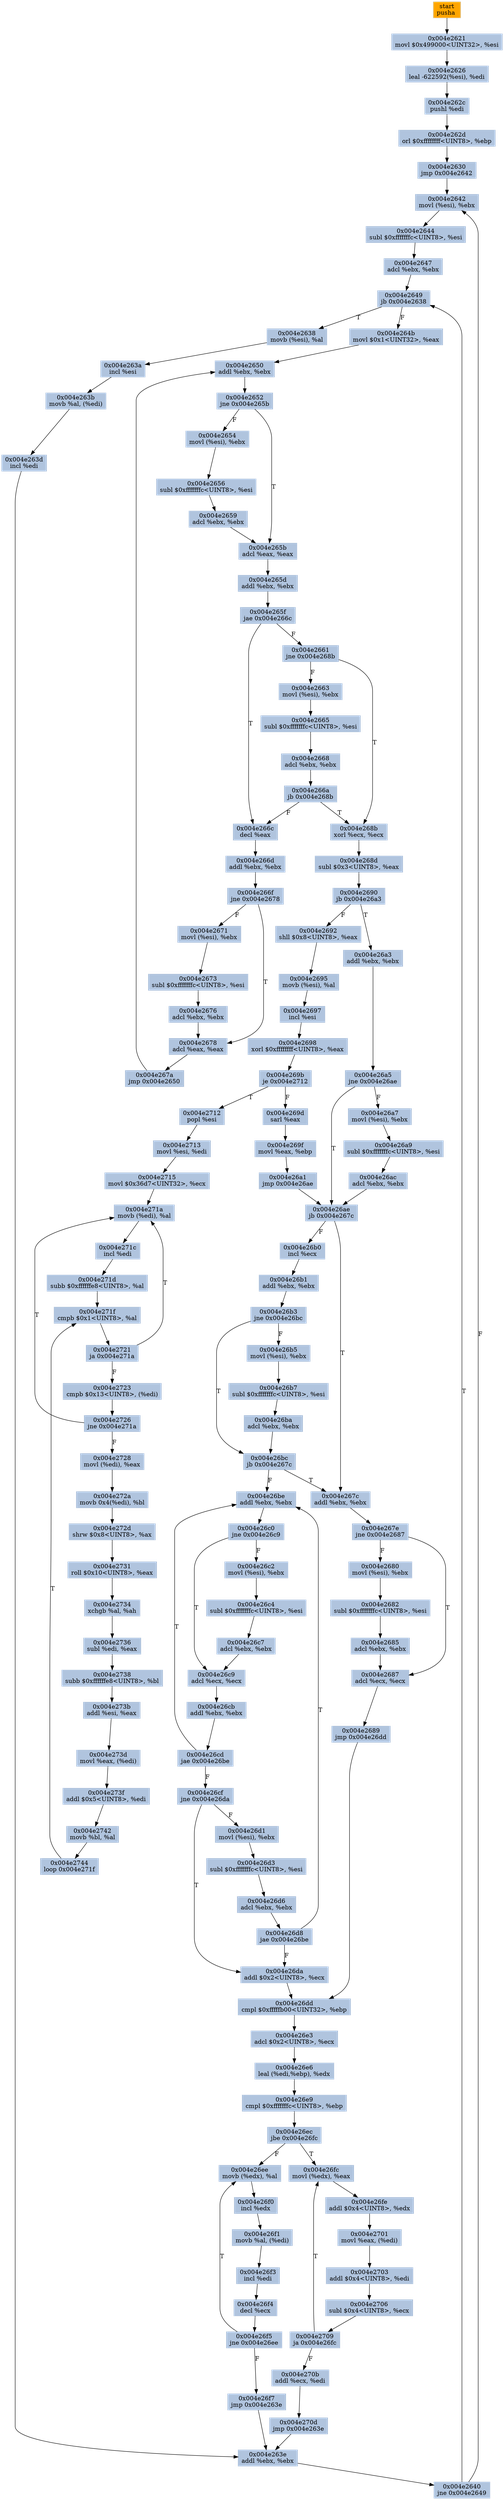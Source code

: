 digraph G {
node[shape=rectangle,style=filled,fillcolor=lightsteelblue,color=lightsteelblue]
bgcolor="transparent"
a0x004e2620pusha_[label="start\npusha ",color="lightgrey",fillcolor="orange"];
a0x004e2621movl_0x499000UINT32_esi[label="0x004e2621\nmovl $0x499000<UINT32>, %esi"];
a0x004e2626leal__622592esi__edi[label="0x004e2626\nleal -622592(%esi), %edi"];
a0x004e262cpushl_edi[label="0x004e262c\npushl %edi"];
a0x004e262dorl_0xffffffffUINT8_ebp[label="0x004e262d\norl $0xffffffff<UINT8>, %ebp"];
a0x004e2630jmp_0x004e2642[label="0x004e2630\njmp 0x004e2642"];
a0x004e2642movl_esi__ebx[label="0x004e2642\nmovl (%esi), %ebx"];
a0x004e2644subl_0xfffffffcUINT8_esi[label="0x004e2644\nsubl $0xfffffffc<UINT8>, %esi"];
a0x004e2647adcl_ebx_ebx[label="0x004e2647\nadcl %ebx, %ebx"];
a0x004e2649jb_0x004e2638[label="0x004e2649\njb 0x004e2638"];
a0x004e2638movb_esi__al[label="0x004e2638\nmovb (%esi), %al"];
a0x004e263aincl_esi[label="0x004e263a\nincl %esi"];
a0x004e263bmovb_al_edi_[label="0x004e263b\nmovb %al, (%edi)"];
a0x004e263dincl_edi[label="0x004e263d\nincl %edi"];
a0x004e263eaddl_ebx_ebx[label="0x004e263e\naddl %ebx, %ebx"];
a0x004e2640jne_0x004e2649[label="0x004e2640\njne 0x004e2649"];
a0x004e264bmovl_0x1UINT32_eax[label="0x004e264b\nmovl $0x1<UINT32>, %eax"];
a0x004e2650addl_ebx_ebx[label="0x004e2650\naddl %ebx, %ebx"];
a0x004e2652jne_0x004e265b[label="0x004e2652\njne 0x004e265b"];
a0x004e265badcl_eax_eax[label="0x004e265b\nadcl %eax, %eax"];
a0x004e265daddl_ebx_ebx[label="0x004e265d\naddl %ebx, %ebx"];
a0x004e265fjae_0x004e266c[label="0x004e265f\njae 0x004e266c"];
a0x004e2661jne_0x004e268b[label="0x004e2661\njne 0x004e268b"];
a0x004e268bxorl_ecx_ecx[label="0x004e268b\nxorl %ecx, %ecx"];
a0x004e268dsubl_0x3UINT8_eax[label="0x004e268d\nsubl $0x3<UINT8>, %eax"];
a0x004e2690jb_0x004e26a3[label="0x004e2690\njb 0x004e26a3"];
a0x004e26a3addl_ebx_ebx[label="0x004e26a3\naddl %ebx, %ebx"];
a0x004e26a5jne_0x004e26ae[label="0x004e26a5\njne 0x004e26ae"];
a0x004e26aejb_0x004e267c[label="0x004e26ae\njb 0x004e267c"];
a0x004e267caddl_ebx_ebx[label="0x004e267c\naddl %ebx, %ebx"];
a0x004e267ejne_0x004e2687[label="0x004e267e\njne 0x004e2687"];
a0x004e2687adcl_ecx_ecx[label="0x004e2687\nadcl %ecx, %ecx"];
a0x004e2689jmp_0x004e26dd[label="0x004e2689\njmp 0x004e26dd"];
a0x004e26ddcmpl_0xfffffb00UINT32_ebp[label="0x004e26dd\ncmpl $0xfffffb00<UINT32>, %ebp"];
a0x004e26e3adcl_0x2UINT8_ecx[label="0x004e26e3\nadcl $0x2<UINT8>, %ecx"];
a0x004e26e6leal_ediebp__edx[label="0x004e26e6\nleal (%edi,%ebp), %edx"];
a0x004e26e9cmpl_0xfffffffcUINT8_ebp[label="0x004e26e9\ncmpl $0xfffffffc<UINT8>, %ebp"];
a0x004e26ecjbe_0x004e26fc[label="0x004e26ec\njbe 0x004e26fc"];
a0x004e26eemovb_edx__al[label="0x004e26ee\nmovb (%edx), %al"];
a0x004e26f0incl_edx[label="0x004e26f0\nincl %edx"];
a0x004e26f1movb_al_edi_[label="0x004e26f1\nmovb %al, (%edi)"];
a0x004e26f3incl_edi[label="0x004e26f3\nincl %edi"];
a0x004e26f4decl_ecx[label="0x004e26f4\ndecl %ecx"];
a0x004e26f5jne_0x004e26ee[label="0x004e26f5\njne 0x004e26ee"];
a0x004e26f7jmp_0x004e263e[label="0x004e26f7\njmp 0x004e263e"];
a0x004e2692shll_0x8UINT8_eax[label="0x004e2692\nshll $0x8<UINT8>, %eax"];
a0x004e2695movb_esi__al[label="0x004e2695\nmovb (%esi), %al"];
a0x004e2697incl_esi[label="0x004e2697\nincl %esi"];
a0x004e2698xorl_0xffffffffUINT8_eax[label="0x004e2698\nxorl $0xffffffff<UINT8>, %eax"];
a0x004e269bje_0x004e2712[label="0x004e269b\nje 0x004e2712"];
a0x004e269dsarl_eax[label="0x004e269d\nsarl %eax"];
a0x004e269fmovl_eax_ebp[label="0x004e269f\nmovl %eax, %ebp"];
a0x004e26a1jmp_0x004e26ae[label="0x004e26a1\njmp 0x004e26ae"];
a0x004e26fcmovl_edx__eax[label="0x004e26fc\nmovl (%edx), %eax"];
a0x004e26feaddl_0x4UINT8_edx[label="0x004e26fe\naddl $0x4<UINT8>, %edx"];
a0x004e2701movl_eax_edi_[label="0x004e2701\nmovl %eax, (%edi)"];
a0x004e2703addl_0x4UINT8_edi[label="0x004e2703\naddl $0x4<UINT8>, %edi"];
a0x004e2706subl_0x4UINT8_ecx[label="0x004e2706\nsubl $0x4<UINT8>, %ecx"];
a0x004e2709ja_0x004e26fc[label="0x004e2709\nja 0x004e26fc"];
a0x004e270baddl_ecx_edi[label="0x004e270b\naddl %ecx, %edi"];
a0x004e270djmp_0x004e263e[label="0x004e270d\njmp 0x004e263e"];
a0x004e2680movl_esi__ebx[label="0x004e2680\nmovl (%esi), %ebx"];
a0x004e2682subl_0xfffffffcUINT8_esi[label="0x004e2682\nsubl $0xfffffffc<UINT8>, %esi"];
a0x004e2685adcl_ebx_ebx[label="0x004e2685\nadcl %ebx, %ebx"];
a0x004e26b0incl_ecx[label="0x004e26b0\nincl %ecx"];
a0x004e26b1addl_ebx_ebx[label="0x004e26b1\naddl %ebx, %ebx"];
a0x004e26b3jne_0x004e26bc[label="0x004e26b3\njne 0x004e26bc"];
a0x004e26bcjb_0x004e267c[label="0x004e26bc\njb 0x004e267c"];
a0x004e26beaddl_ebx_ebx[label="0x004e26be\naddl %ebx, %ebx"];
a0x004e26c0jne_0x004e26c9[label="0x004e26c0\njne 0x004e26c9"];
a0x004e26c9adcl_ecx_ecx[label="0x004e26c9\nadcl %ecx, %ecx"];
a0x004e26cbaddl_ebx_ebx[label="0x004e26cb\naddl %ebx, %ebx"];
a0x004e26cdjae_0x004e26be[label="0x004e26cd\njae 0x004e26be"];
a0x004e26cfjne_0x004e26da[label="0x004e26cf\njne 0x004e26da"];
a0x004e26daaddl_0x2UINT8_ecx[label="0x004e26da\naddl $0x2<UINT8>, %ecx"];
a0x004e26b5movl_esi__ebx[label="0x004e26b5\nmovl (%esi), %ebx"];
a0x004e26b7subl_0xfffffffcUINT8_esi[label="0x004e26b7\nsubl $0xfffffffc<UINT8>, %esi"];
a0x004e26baadcl_ebx_ebx[label="0x004e26ba\nadcl %ebx, %ebx"];
a0x004e26d1movl_esi__ebx[label="0x004e26d1\nmovl (%esi), %ebx"];
a0x004e26d3subl_0xfffffffcUINT8_esi[label="0x004e26d3\nsubl $0xfffffffc<UINT8>, %esi"];
a0x004e26d6adcl_ebx_ebx[label="0x004e26d6\nadcl %ebx, %ebx"];
a0x004e26d8jae_0x004e26be[label="0x004e26d8\njae 0x004e26be"];
a0x004e26c2movl_esi__ebx[label="0x004e26c2\nmovl (%esi), %ebx"];
a0x004e26c4subl_0xfffffffcUINT8_esi[label="0x004e26c4\nsubl $0xfffffffc<UINT8>, %esi"];
a0x004e26c7adcl_ebx_ebx[label="0x004e26c7\nadcl %ebx, %ebx"];
a0x004e266cdecl_eax[label="0x004e266c\ndecl %eax"];
a0x004e266daddl_ebx_ebx[label="0x004e266d\naddl %ebx, %ebx"];
a0x004e266fjne_0x004e2678[label="0x004e266f\njne 0x004e2678"];
a0x004e2678adcl_eax_eax[label="0x004e2678\nadcl %eax, %eax"];
a0x004e267ajmp_0x004e2650[label="0x004e267a\njmp 0x004e2650"];
a0x004e2663movl_esi__ebx[label="0x004e2663\nmovl (%esi), %ebx"];
a0x004e2665subl_0xfffffffcUINT8_esi[label="0x004e2665\nsubl $0xfffffffc<UINT8>, %esi"];
a0x004e2668adcl_ebx_ebx[label="0x004e2668\nadcl %ebx, %ebx"];
a0x004e266ajb_0x004e268b[label="0x004e266a\njb 0x004e268b"];
a0x004e26a7movl_esi__ebx[label="0x004e26a7\nmovl (%esi), %ebx"];
a0x004e26a9subl_0xfffffffcUINT8_esi[label="0x004e26a9\nsubl $0xfffffffc<UINT8>, %esi"];
a0x004e26acadcl_ebx_ebx[label="0x004e26ac\nadcl %ebx, %ebx"];
a0x004e2654movl_esi__ebx[label="0x004e2654\nmovl (%esi), %ebx"];
a0x004e2656subl_0xfffffffcUINT8_esi[label="0x004e2656\nsubl $0xfffffffc<UINT8>, %esi"];
a0x004e2659adcl_ebx_ebx[label="0x004e2659\nadcl %ebx, %ebx"];
a0x004e2671movl_esi__ebx[label="0x004e2671\nmovl (%esi), %ebx"];
a0x004e2673subl_0xfffffffcUINT8_esi[label="0x004e2673\nsubl $0xfffffffc<UINT8>, %esi"];
a0x004e2676adcl_ebx_ebx[label="0x004e2676\nadcl %ebx, %ebx"];
a0x004e2712popl_esi[label="0x004e2712\npopl %esi"];
a0x004e2713movl_esi_edi[label="0x004e2713\nmovl %esi, %edi"];
a0x004e2715movl_0x36d7UINT32_ecx[label="0x004e2715\nmovl $0x36d7<UINT32>, %ecx"];
a0x004e271amovb_edi__al[label="0x004e271a\nmovb (%edi), %al"];
a0x004e271cincl_edi[label="0x004e271c\nincl %edi"];
a0x004e271dsubb_0xffffffe8UINT8_al[label="0x004e271d\nsubb $0xffffffe8<UINT8>, %al"];
a0x004e271fcmpb_0x1UINT8_al[label="0x004e271f\ncmpb $0x1<UINT8>, %al"];
a0x004e2721ja_0x004e271a[label="0x004e2721\nja 0x004e271a"];
a0x004e2723cmpb_0x13UINT8_edi_[label="0x004e2723\ncmpb $0x13<UINT8>, (%edi)"];
a0x004e2726jne_0x004e271a[label="0x004e2726\njne 0x004e271a"];
a0x004e2728movl_edi__eax[label="0x004e2728\nmovl (%edi), %eax"];
a0x004e272amovb_0x4edi__bl[label="0x004e272a\nmovb 0x4(%edi), %bl"];
a0x004e272dshrw_0x8UINT8_ax[label="0x004e272d\nshrw $0x8<UINT8>, %ax"];
a0x004e2731roll_0x10UINT8_eax[label="0x004e2731\nroll $0x10<UINT8>, %eax"];
a0x004e2734xchgb_al_ah[label="0x004e2734\nxchgb %al, %ah"];
a0x004e2736subl_edi_eax[label="0x004e2736\nsubl %edi, %eax"];
a0x004e2738subb_0xffffffe8UINT8_bl[label="0x004e2738\nsubb $0xffffffe8<UINT8>, %bl"];
a0x004e273baddl_esi_eax[label="0x004e273b\naddl %esi, %eax"];
a0x004e273dmovl_eax_edi_[label="0x004e273d\nmovl %eax, (%edi)"];
a0x004e273faddl_0x5UINT8_edi[label="0x004e273f\naddl $0x5<UINT8>, %edi"];
a0x004e2742movb_bl_al[label="0x004e2742\nmovb %bl, %al"];
a0x004e2744loop_0x004e271f[label="0x004e2744\nloop 0x004e271f"];
a0x004e2620pusha_ -> a0x004e2621movl_0x499000UINT32_esi [color="#000000"];
a0x004e2621movl_0x499000UINT32_esi -> a0x004e2626leal__622592esi__edi [color="#000000"];
a0x004e2626leal__622592esi__edi -> a0x004e262cpushl_edi [color="#000000"];
a0x004e262cpushl_edi -> a0x004e262dorl_0xffffffffUINT8_ebp [color="#000000"];
a0x004e262dorl_0xffffffffUINT8_ebp -> a0x004e2630jmp_0x004e2642 [color="#000000"];
a0x004e2630jmp_0x004e2642 -> a0x004e2642movl_esi__ebx [color="#000000"];
a0x004e2642movl_esi__ebx -> a0x004e2644subl_0xfffffffcUINT8_esi [color="#000000"];
a0x004e2644subl_0xfffffffcUINT8_esi -> a0x004e2647adcl_ebx_ebx [color="#000000"];
a0x004e2647adcl_ebx_ebx -> a0x004e2649jb_0x004e2638 [color="#000000"];
a0x004e2649jb_0x004e2638 -> a0x004e2638movb_esi__al [color="#000000",label="T"];
a0x004e2638movb_esi__al -> a0x004e263aincl_esi [color="#000000"];
a0x004e263aincl_esi -> a0x004e263bmovb_al_edi_ [color="#000000"];
a0x004e263bmovb_al_edi_ -> a0x004e263dincl_edi [color="#000000"];
a0x004e263dincl_edi -> a0x004e263eaddl_ebx_ebx [color="#000000"];
a0x004e263eaddl_ebx_ebx -> a0x004e2640jne_0x004e2649 [color="#000000"];
a0x004e2640jne_0x004e2649 -> a0x004e2649jb_0x004e2638 [color="#000000",label="T"];
a0x004e2649jb_0x004e2638 -> a0x004e264bmovl_0x1UINT32_eax [color="#000000",label="F"];
a0x004e264bmovl_0x1UINT32_eax -> a0x004e2650addl_ebx_ebx [color="#000000"];
a0x004e2650addl_ebx_ebx -> a0x004e2652jne_0x004e265b [color="#000000"];
a0x004e2652jne_0x004e265b -> a0x004e265badcl_eax_eax [color="#000000",label="T"];
a0x004e265badcl_eax_eax -> a0x004e265daddl_ebx_ebx [color="#000000"];
a0x004e265daddl_ebx_ebx -> a0x004e265fjae_0x004e266c [color="#000000"];
a0x004e265fjae_0x004e266c -> a0x004e2661jne_0x004e268b [color="#000000",label="F"];
a0x004e2661jne_0x004e268b -> a0x004e268bxorl_ecx_ecx [color="#000000",label="T"];
a0x004e268bxorl_ecx_ecx -> a0x004e268dsubl_0x3UINT8_eax [color="#000000"];
a0x004e268dsubl_0x3UINT8_eax -> a0x004e2690jb_0x004e26a3 [color="#000000"];
a0x004e2690jb_0x004e26a3 -> a0x004e26a3addl_ebx_ebx [color="#000000",label="T"];
a0x004e26a3addl_ebx_ebx -> a0x004e26a5jne_0x004e26ae [color="#000000"];
a0x004e26a5jne_0x004e26ae -> a0x004e26aejb_0x004e267c [color="#000000",label="T"];
a0x004e26aejb_0x004e267c -> a0x004e267caddl_ebx_ebx [color="#000000",label="T"];
a0x004e267caddl_ebx_ebx -> a0x004e267ejne_0x004e2687 [color="#000000"];
a0x004e267ejne_0x004e2687 -> a0x004e2687adcl_ecx_ecx [color="#000000",label="T"];
a0x004e2687adcl_ecx_ecx -> a0x004e2689jmp_0x004e26dd [color="#000000"];
a0x004e2689jmp_0x004e26dd -> a0x004e26ddcmpl_0xfffffb00UINT32_ebp [color="#000000"];
a0x004e26ddcmpl_0xfffffb00UINT32_ebp -> a0x004e26e3adcl_0x2UINT8_ecx [color="#000000"];
a0x004e26e3adcl_0x2UINT8_ecx -> a0x004e26e6leal_ediebp__edx [color="#000000"];
a0x004e26e6leal_ediebp__edx -> a0x004e26e9cmpl_0xfffffffcUINT8_ebp [color="#000000"];
a0x004e26e9cmpl_0xfffffffcUINT8_ebp -> a0x004e26ecjbe_0x004e26fc [color="#000000"];
a0x004e26ecjbe_0x004e26fc -> a0x004e26eemovb_edx__al [color="#000000",label="F"];
a0x004e26eemovb_edx__al -> a0x004e26f0incl_edx [color="#000000"];
a0x004e26f0incl_edx -> a0x004e26f1movb_al_edi_ [color="#000000"];
a0x004e26f1movb_al_edi_ -> a0x004e26f3incl_edi [color="#000000"];
a0x004e26f3incl_edi -> a0x004e26f4decl_ecx [color="#000000"];
a0x004e26f4decl_ecx -> a0x004e26f5jne_0x004e26ee [color="#000000"];
a0x004e26f5jne_0x004e26ee -> a0x004e26eemovb_edx__al [color="#000000",label="T"];
a0x004e26f5jne_0x004e26ee -> a0x004e26f7jmp_0x004e263e [color="#000000",label="F"];
a0x004e26f7jmp_0x004e263e -> a0x004e263eaddl_ebx_ebx [color="#000000"];
a0x004e2690jb_0x004e26a3 -> a0x004e2692shll_0x8UINT8_eax [color="#000000",label="F"];
a0x004e2692shll_0x8UINT8_eax -> a0x004e2695movb_esi__al [color="#000000"];
a0x004e2695movb_esi__al -> a0x004e2697incl_esi [color="#000000"];
a0x004e2697incl_esi -> a0x004e2698xorl_0xffffffffUINT8_eax [color="#000000"];
a0x004e2698xorl_0xffffffffUINT8_eax -> a0x004e269bje_0x004e2712 [color="#000000"];
a0x004e269bje_0x004e2712 -> a0x004e269dsarl_eax [color="#000000",label="F"];
a0x004e269dsarl_eax -> a0x004e269fmovl_eax_ebp [color="#000000"];
a0x004e269fmovl_eax_ebp -> a0x004e26a1jmp_0x004e26ae [color="#000000"];
a0x004e26a1jmp_0x004e26ae -> a0x004e26aejb_0x004e267c [color="#000000"];
a0x004e26ecjbe_0x004e26fc -> a0x004e26fcmovl_edx__eax [color="#000000",label="T"];
a0x004e26fcmovl_edx__eax -> a0x004e26feaddl_0x4UINT8_edx [color="#000000"];
a0x004e26feaddl_0x4UINT8_edx -> a0x004e2701movl_eax_edi_ [color="#000000"];
a0x004e2701movl_eax_edi_ -> a0x004e2703addl_0x4UINT8_edi [color="#000000"];
a0x004e2703addl_0x4UINT8_edi -> a0x004e2706subl_0x4UINT8_ecx [color="#000000"];
a0x004e2706subl_0x4UINT8_ecx -> a0x004e2709ja_0x004e26fc [color="#000000"];
a0x004e2709ja_0x004e26fc -> a0x004e270baddl_ecx_edi [color="#000000",label="F"];
a0x004e270baddl_ecx_edi -> a0x004e270djmp_0x004e263e [color="#000000"];
a0x004e270djmp_0x004e263e -> a0x004e263eaddl_ebx_ebx [color="#000000"];
a0x004e267ejne_0x004e2687 -> a0x004e2680movl_esi__ebx [color="#000000",label="F"];
a0x004e2680movl_esi__ebx -> a0x004e2682subl_0xfffffffcUINT8_esi [color="#000000"];
a0x004e2682subl_0xfffffffcUINT8_esi -> a0x004e2685adcl_ebx_ebx [color="#000000"];
a0x004e2685adcl_ebx_ebx -> a0x004e2687adcl_ecx_ecx [color="#000000"];
a0x004e26aejb_0x004e267c -> a0x004e26b0incl_ecx [color="#000000",label="F"];
a0x004e26b0incl_ecx -> a0x004e26b1addl_ebx_ebx [color="#000000"];
a0x004e26b1addl_ebx_ebx -> a0x004e26b3jne_0x004e26bc [color="#000000"];
a0x004e26b3jne_0x004e26bc -> a0x004e26bcjb_0x004e267c [color="#000000",label="T"];
a0x004e26bcjb_0x004e267c -> a0x004e26beaddl_ebx_ebx [color="#000000",label="F"];
a0x004e26beaddl_ebx_ebx -> a0x004e26c0jne_0x004e26c9 [color="#000000"];
a0x004e26c0jne_0x004e26c9 -> a0x004e26c9adcl_ecx_ecx [color="#000000",label="T"];
a0x004e26c9adcl_ecx_ecx -> a0x004e26cbaddl_ebx_ebx [color="#000000"];
a0x004e26cbaddl_ebx_ebx -> a0x004e26cdjae_0x004e26be [color="#000000"];
a0x004e26cdjae_0x004e26be -> a0x004e26cfjne_0x004e26da [color="#000000",label="F"];
a0x004e26cfjne_0x004e26da -> a0x004e26daaddl_0x2UINT8_ecx [color="#000000",label="T"];
a0x004e26daaddl_0x2UINT8_ecx -> a0x004e26ddcmpl_0xfffffb00UINT32_ebp [color="#000000"];
a0x004e2709ja_0x004e26fc -> a0x004e26fcmovl_edx__eax [color="#000000",label="T"];
a0x004e2640jne_0x004e2649 -> a0x004e2642movl_esi__ebx [color="#000000",label="F"];
a0x004e26bcjb_0x004e267c -> a0x004e267caddl_ebx_ebx [color="#000000",label="T"];
a0x004e26cdjae_0x004e26be -> a0x004e26beaddl_ebx_ebx [color="#000000",label="T"];
a0x004e26b3jne_0x004e26bc -> a0x004e26b5movl_esi__ebx [color="#000000",label="F"];
a0x004e26b5movl_esi__ebx -> a0x004e26b7subl_0xfffffffcUINT8_esi [color="#000000"];
a0x004e26b7subl_0xfffffffcUINT8_esi -> a0x004e26baadcl_ebx_ebx [color="#000000"];
a0x004e26baadcl_ebx_ebx -> a0x004e26bcjb_0x004e267c [color="#000000"];
a0x004e26cfjne_0x004e26da -> a0x004e26d1movl_esi__ebx [color="#000000",label="F"];
a0x004e26d1movl_esi__ebx -> a0x004e26d3subl_0xfffffffcUINT8_esi [color="#000000"];
a0x004e26d3subl_0xfffffffcUINT8_esi -> a0x004e26d6adcl_ebx_ebx [color="#000000"];
a0x004e26d6adcl_ebx_ebx -> a0x004e26d8jae_0x004e26be [color="#000000"];
a0x004e26d8jae_0x004e26be -> a0x004e26daaddl_0x2UINT8_ecx [color="#000000",label="F"];
a0x004e26c0jne_0x004e26c9 -> a0x004e26c2movl_esi__ebx [color="#000000",label="F"];
a0x004e26c2movl_esi__ebx -> a0x004e26c4subl_0xfffffffcUINT8_esi [color="#000000"];
a0x004e26c4subl_0xfffffffcUINT8_esi -> a0x004e26c7adcl_ebx_ebx [color="#000000"];
a0x004e26c7adcl_ebx_ebx -> a0x004e26c9adcl_ecx_ecx [color="#000000"];
a0x004e265fjae_0x004e266c -> a0x004e266cdecl_eax [color="#000000",label="T"];
a0x004e266cdecl_eax -> a0x004e266daddl_ebx_ebx [color="#000000"];
a0x004e266daddl_ebx_ebx -> a0x004e266fjne_0x004e2678 [color="#000000"];
a0x004e266fjne_0x004e2678 -> a0x004e2678adcl_eax_eax [color="#000000",label="T"];
a0x004e2678adcl_eax_eax -> a0x004e267ajmp_0x004e2650 [color="#000000"];
a0x004e267ajmp_0x004e2650 -> a0x004e2650addl_ebx_ebx [color="#000000"];
a0x004e2661jne_0x004e268b -> a0x004e2663movl_esi__ebx [color="#000000",label="F"];
a0x004e2663movl_esi__ebx -> a0x004e2665subl_0xfffffffcUINT8_esi [color="#000000"];
a0x004e2665subl_0xfffffffcUINT8_esi -> a0x004e2668adcl_ebx_ebx [color="#000000"];
a0x004e2668adcl_ebx_ebx -> a0x004e266ajb_0x004e268b [color="#000000"];
a0x004e266ajb_0x004e268b -> a0x004e268bxorl_ecx_ecx [color="#000000",label="T"];
a0x004e26a5jne_0x004e26ae -> a0x004e26a7movl_esi__ebx [color="#000000",label="F"];
a0x004e26a7movl_esi__ebx -> a0x004e26a9subl_0xfffffffcUINT8_esi [color="#000000"];
a0x004e26a9subl_0xfffffffcUINT8_esi -> a0x004e26acadcl_ebx_ebx [color="#000000"];
a0x004e26acadcl_ebx_ebx -> a0x004e26aejb_0x004e267c [color="#000000"];
a0x004e2652jne_0x004e265b -> a0x004e2654movl_esi__ebx [color="#000000",label="F"];
a0x004e2654movl_esi__ebx -> a0x004e2656subl_0xfffffffcUINT8_esi [color="#000000"];
a0x004e2656subl_0xfffffffcUINT8_esi -> a0x004e2659adcl_ebx_ebx [color="#000000"];
a0x004e2659adcl_ebx_ebx -> a0x004e265badcl_eax_eax [color="#000000"];
a0x004e26d8jae_0x004e26be -> a0x004e26beaddl_ebx_ebx [color="#000000",label="T"];
a0x004e266fjne_0x004e2678 -> a0x004e2671movl_esi__ebx [color="#000000",label="F"];
a0x004e2671movl_esi__ebx -> a0x004e2673subl_0xfffffffcUINT8_esi [color="#000000"];
a0x004e2673subl_0xfffffffcUINT8_esi -> a0x004e2676adcl_ebx_ebx [color="#000000"];
a0x004e2676adcl_ebx_ebx -> a0x004e2678adcl_eax_eax [color="#000000"];
a0x004e266ajb_0x004e268b -> a0x004e266cdecl_eax [color="#000000",label="F"];
a0x004e269bje_0x004e2712 -> a0x004e2712popl_esi [color="#000000",label="T"];
a0x004e2712popl_esi -> a0x004e2713movl_esi_edi [color="#000000"];
a0x004e2713movl_esi_edi -> a0x004e2715movl_0x36d7UINT32_ecx [color="#000000"];
a0x004e2715movl_0x36d7UINT32_ecx -> a0x004e271amovb_edi__al [color="#000000"];
a0x004e271amovb_edi__al -> a0x004e271cincl_edi [color="#000000"];
a0x004e271cincl_edi -> a0x004e271dsubb_0xffffffe8UINT8_al [color="#000000"];
a0x004e271dsubb_0xffffffe8UINT8_al -> a0x004e271fcmpb_0x1UINT8_al [color="#000000"];
a0x004e271fcmpb_0x1UINT8_al -> a0x004e2721ja_0x004e271a [color="#000000"];
a0x004e2721ja_0x004e271a -> a0x004e271amovb_edi__al [color="#000000",label="T"];
a0x004e2721ja_0x004e271a -> a0x004e2723cmpb_0x13UINT8_edi_ [color="#000000",label="F"];
a0x004e2723cmpb_0x13UINT8_edi_ -> a0x004e2726jne_0x004e271a [color="#000000"];
a0x004e2726jne_0x004e271a -> a0x004e2728movl_edi__eax [color="#000000",label="F"];
a0x004e2728movl_edi__eax -> a0x004e272amovb_0x4edi__bl [color="#000000"];
a0x004e272amovb_0x4edi__bl -> a0x004e272dshrw_0x8UINT8_ax [color="#000000"];
a0x004e272dshrw_0x8UINT8_ax -> a0x004e2731roll_0x10UINT8_eax [color="#000000"];
a0x004e2731roll_0x10UINT8_eax -> a0x004e2734xchgb_al_ah [color="#000000"];
a0x004e2734xchgb_al_ah -> a0x004e2736subl_edi_eax [color="#000000"];
a0x004e2736subl_edi_eax -> a0x004e2738subb_0xffffffe8UINT8_bl [color="#000000"];
a0x004e2738subb_0xffffffe8UINT8_bl -> a0x004e273baddl_esi_eax [color="#000000"];
a0x004e273baddl_esi_eax -> a0x004e273dmovl_eax_edi_ [color="#000000"];
a0x004e273dmovl_eax_edi_ -> a0x004e273faddl_0x5UINT8_edi [color="#000000"];
a0x004e273faddl_0x5UINT8_edi -> a0x004e2742movb_bl_al [color="#000000"];
a0x004e2742movb_bl_al -> a0x004e2744loop_0x004e271f [color="#000000"];
a0x004e2744loop_0x004e271f -> a0x004e271fcmpb_0x1UINT8_al [color="#000000",label="T"];
a0x004e2726jne_0x004e271a -> a0x004e271amovb_edi__al [color="#000000",label="T"];
}
